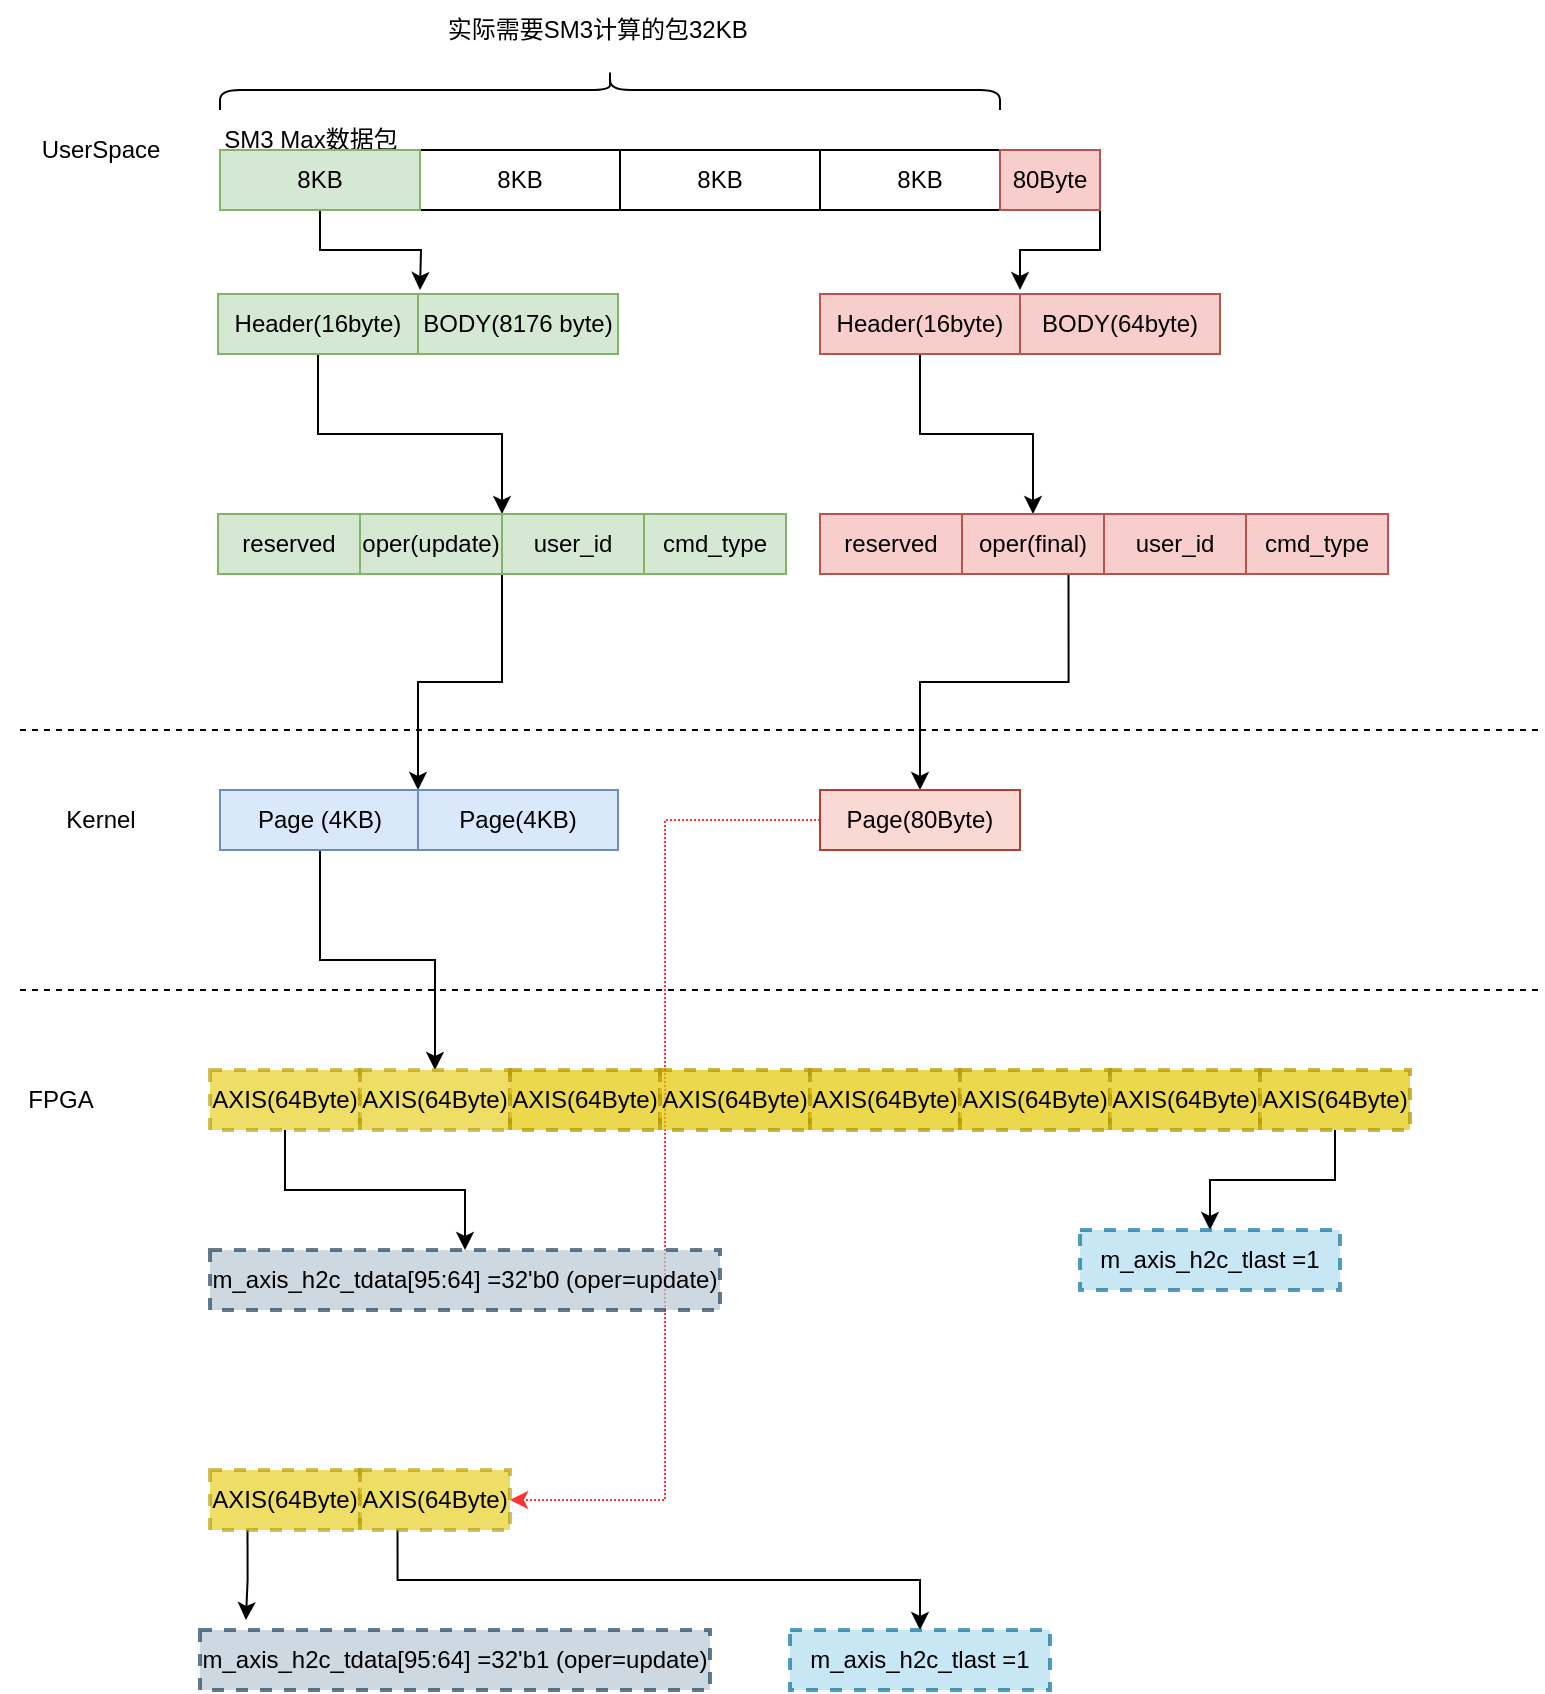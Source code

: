 <mxfile version="20.0.4" type="github">
  <diagram id="JDbjzZjRQLVRVQ9Avx7f" name="Page-1">
    <mxGraphModel dx="1422" dy="762" grid="1" gridSize="10" guides="1" tooltips="1" connect="1" arrows="1" fold="1" page="1" pageScale="1" pageWidth="827" pageHeight="1169" math="0" shadow="0">
      <root>
        <mxCell id="0" />
        <mxCell id="1" parent="0" />
        <mxCell id="zyb1vxMaMhKt3eVz_rQT-1" value="8KB" style="rounded=0;whiteSpace=wrap;html=1;fillColor=#d5e8d4;strokeColor=#82b366;" vertex="1" parent="1">
          <mxGeometry x="140" y="150" width="100" height="30" as="geometry" />
        </mxCell>
        <mxCell id="zyb1vxMaMhKt3eVz_rQT-2" value="8KB" style="rounded=0;whiteSpace=wrap;html=1;" vertex="1" parent="1">
          <mxGeometry x="240" y="150" width="100" height="30" as="geometry" />
        </mxCell>
        <mxCell id="zyb1vxMaMhKt3eVz_rQT-3" value="8KB" style="rounded=0;whiteSpace=wrap;html=1;" vertex="1" parent="1">
          <mxGeometry x="340" y="150" width="100" height="30" as="geometry" />
        </mxCell>
        <mxCell id="zyb1vxMaMhKt3eVz_rQT-31" value="" style="edgeStyle=orthogonalEdgeStyle;rounded=0;orthogonalLoop=1;jettySize=auto;html=1;" edge="1" parent="1" source="zyb1vxMaMhKt3eVz_rQT-4">
          <mxGeometry relative="1" as="geometry">
            <mxPoint x="540" y="220" as="targetPoint" />
            <Array as="points">
              <mxPoint x="580" y="165" />
              <mxPoint x="580" y="200" />
              <mxPoint x="540" y="200" />
            </Array>
          </mxGeometry>
        </mxCell>
        <mxCell id="zyb1vxMaMhKt3eVz_rQT-4" value="8KB" style="rounded=0;whiteSpace=wrap;html=1;" vertex="1" parent="1">
          <mxGeometry x="440" y="150" width="100" height="30" as="geometry" />
        </mxCell>
        <mxCell id="zyb1vxMaMhKt3eVz_rQT-5" value="" style="shape=curlyBracket;whiteSpace=wrap;html=1;rounded=1;rotation=90;" vertex="1" parent="1">
          <mxGeometry x="325" y="-75" width="20" height="390" as="geometry" />
        </mxCell>
        <mxCell id="zyb1vxMaMhKt3eVz_rQT-6" value="实际需要SM3计算的包32KB&amp;nbsp;" style="text;html=1;align=center;verticalAlign=middle;resizable=0;points=[];autosize=1;strokeColor=none;fillColor=none;" vertex="1" parent="1">
          <mxGeometry x="240" y="75" width="180" height="30" as="geometry" />
        </mxCell>
        <mxCell id="zyb1vxMaMhKt3eVz_rQT-8" value="SM3 Max数据包" style="text;html=1;align=center;verticalAlign=middle;resizable=0;points=[];autosize=1;strokeColor=none;fillColor=none;" vertex="1" parent="1">
          <mxGeometry x="130" y="130" width="110" height="30" as="geometry" />
        </mxCell>
        <mxCell id="zyb1vxMaMhKt3eVz_rQT-10" value="UserSpace" style="text;html=1;align=center;verticalAlign=middle;resizable=0;points=[];autosize=1;strokeColor=none;fillColor=none;" vertex="1" parent="1">
          <mxGeometry x="40" y="135" width="80" height="30" as="geometry" />
        </mxCell>
        <mxCell id="zyb1vxMaMhKt3eVz_rQT-11" value="" style="endArrow=none;dashed=1;html=1;rounded=0;" edge="1" parent="1">
          <mxGeometry width="50" height="50" relative="1" as="geometry">
            <mxPoint x="40" y="440" as="sourcePoint" />
            <mxPoint x="800" y="440" as="targetPoint" />
          </mxGeometry>
        </mxCell>
        <mxCell id="zyb1vxMaMhKt3eVz_rQT-16" style="edgeStyle=orthogonalEdgeStyle;rounded=0;orthogonalLoop=1;jettySize=auto;html=1;exitX=0.5;exitY=1;exitDx=0;exitDy=0;" edge="1" parent="1" source="zyb1vxMaMhKt3eVz_rQT-13">
          <mxGeometry relative="1" as="geometry">
            <mxPoint x="240" y="220" as="targetPoint" />
          </mxGeometry>
        </mxCell>
        <mxCell id="zyb1vxMaMhKt3eVz_rQT-13" value="8KB" style="rounded=0;whiteSpace=wrap;html=1;fillColor=#d5e8d4;strokeColor=#82b366;" vertex="1" parent="1">
          <mxGeometry x="140" y="150" width="100" height="30" as="geometry" />
        </mxCell>
        <mxCell id="zyb1vxMaMhKt3eVz_rQT-24" style="edgeStyle=orthogonalEdgeStyle;rounded=0;orthogonalLoop=1;jettySize=auto;html=1;exitX=0.5;exitY=1;exitDx=0;exitDy=0;entryX=1;entryY=0;entryDx=0;entryDy=0;" edge="1" parent="1" source="zyb1vxMaMhKt3eVz_rQT-14" target="zyb1vxMaMhKt3eVz_rQT-21">
          <mxGeometry relative="1" as="geometry" />
        </mxCell>
        <mxCell id="zyb1vxMaMhKt3eVz_rQT-14" value="Header(16byte)" style="rounded=0;whiteSpace=wrap;html=1;fillColor=#d5e8d4;strokeColor=#82b366;" vertex="1" parent="1">
          <mxGeometry x="139" y="222" width="100" height="30" as="geometry" />
        </mxCell>
        <mxCell id="zyb1vxMaMhKt3eVz_rQT-15" value="BODY(8176 byte)" style="rounded=0;whiteSpace=wrap;html=1;fillColor=#d5e8d4;strokeColor=#82b366;" vertex="1" parent="1">
          <mxGeometry x="239" y="222" width="100" height="30" as="geometry" />
        </mxCell>
        <mxCell id="zyb1vxMaMhKt3eVz_rQT-17" value="reserved" style="rounded=0;whiteSpace=wrap;html=1;fillColor=#d5e8d4;strokeColor=#82b366;" vertex="1" parent="1">
          <mxGeometry x="139" y="332" width="71" height="30" as="geometry" />
        </mxCell>
        <mxCell id="zyb1vxMaMhKt3eVz_rQT-21" value="oper(update)" style="rounded=0;whiteSpace=wrap;html=1;fillColor=#d5e8d4;strokeColor=#82b366;" vertex="1" parent="1">
          <mxGeometry x="210" y="332" width="71" height="30" as="geometry" />
        </mxCell>
        <mxCell id="zyb1vxMaMhKt3eVz_rQT-36" style="edgeStyle=orthogonalEdgeStyle;rounded=0;orthogonalLoop=1;jettySize=auto;html=1;exitX=0;exitY=1;exitDx=0;exitDy=0;entryX=0;entryY=0;entryDx=0;entryDy=0;" edge="1" parent="1" source="zyb1vxMaMhKt3eVz_rQT-22" target="zyb1vxMaMhKt3eVz_rQT-35">
          <mxGeometry relative="1" as="geometry" />
        </mxCell>
        <mxCell id="zyb1vxMaMhKt3eVz_rQT-22" value="user_id" style="rounded=0;whiteSpace=wrap;html=1;fillColor=#d5e8d4;strokeColor=#82b366;" vertex="1" parent="1">
          <mxGeometry x="281" y="332" width="71" height="30" as="geometry" />
        </mxCell>
        <mxCell id="zyb1vxMaMhKt3eVz_rQT-23" value="cmd_type" style="rounded=0;whiteSpace=wrap;html=1;fillColor=#d5e8d4;strokeColor=#82b366;" vertex="1" parent="1">
          <mxGeometry x="352" y="332" width="71" height="30" as="geometry" />
        </mxCell>
        <mxCell id="zyb1vxMaMhKt3eVz_rQT-32" value="" style="edgeStyle=orthogonalEdgeStyle;rounded=0;orthogonalLoop=1;jettySize=auto;html=1;" edge="1" parent="1" source="zyb1vxMaMhKt3eVz_rQT-25" target="zyb1vxMaMhKt3eVz_rQT-28">
          <mxGeometry relative="1" as="geometry" />
        </mxCell>
        <mxCell id="zyb1vxMaMhKt3eVz_rQT-25" value="Header(16byte)" style="rounded=0;whiteSpace=wrap;html=1;fillColor=#f8cecc;strokeColor=#b85450;" vertex="1" parent="1">
          <mxGeometry x="440" y="222" width="100" height="30" as="geometry" />
        </mxCell>
        <mxCell id="zyb1vxMaMhKt3eVz_rQT-26" value="BODY(64byte)" style="rounded=0;whiteSpace=wrap;html=1;fillColor=#f8cecc;strokeColor=#b85450;" vertex="1" parent="1">
          <mxGeometry x="540" y="222" width="100" height="30" as="geometry" />
        </mxCell>
        <mxCell id="zyb1vxMaMhKt3eVz_rQT-27" value="reserved" style="rounded=0;whiteSpace=wrap;html=1;fillColor=#f8cecc;strokeColor=#b85450;" vertex="1" parent="1">
          <mxGeometry x="440" y="332" width="71" height="30" as="geometry" />
        </mxCell>
        <mxCell id="zyb1vxMaMhKt3eVz_rQT-39" style="edgeStyle=orthogonalEdgeStyle;rounded=0;orthogonalLoop=1;jettySize=auto;html=1;exitX=0.75;exitY=1;exitDx=0;exitDy=0;entryX=0.5;entryY=0;entryDx=0;entryDy=0;" edge="1" parent="1" source="zyb1vxMaMhKt3eVz_rQT-28" target="zyb1vxMaMhKt3eVz_rQT-38">
          <mxGeometry relative="1" as="geometry" />
        </mxCell>
        <mxCell id="zyb1vxMaMhKt3eVz_rQT-28" value="oper(final)" style="rounded=0;whiteSpace=wrap;html=1;fillColor=#f8cecc;strokeColor=#b85450;" vertex="1" parent="1">
          <mxGeometry x="511" y="332" width="71" height="30" as="geometry" />
        </mxCell>
        <mxCell id="zyb1vxMaMhKt3eVz_rQT-29" value="user_id" style="rounded=0;whiteSpace=wrap;html=1;fillColor=#f8cecc;strokeColor=#b85450;" vertex="1" parent="1">
          <mxGeometry x="582" y="332" width="71" height="30" as="geometry" />
        </mxCell>
        <mxCell id="zyb1vxMaMhKt3eVz_rQT-30" value="cmd_type" style="rounded=0;whiteSpace=wrap;html=1;fillColor=#f8cecc;strokeColor=#b85450;" vertex="1" parent="1">
          <mxGeometry x="653" y="332" width="71" height="30" as="geometry" />
        </mxCell>
        <mxCell id="zyb1vxMaMhKt3eVz_rQT-33" value="Kernel" style="text;html=1;align=center;verticalAlign=middle;resizable=0;points=[];autosize=1;strokeColor=none;fillColor=none;" vertex="1" parent="1">
          <mxGeometry x="50" y="470" width="60" height="30" as="geometry" />
        </mxCell>
        <mxCell id="zyb1vxMaMhKt3eVz_rQT-61" value="" style="edgeStyle=orthogonalEdgeStyle;rounded=0;orthogonalLoop=1;jettySize=auto;html=1;" edge="1" parent="1" source="zyb1vxMaMhKt3eVz_rQT-34" target="zyb1vxMaMhKt3eVz_rQT-46">
          <mxGeometry relative="1" as="geometry" />
        </mxCell>
        <mxCell id="zyb1vxMaMhKt3eVz_rQT-34" value="Page (4KB)" style="rounded=0;whiteSpace=wrap;html=1;fillColor=#dae8fc;strokeColor=#6c8ebf;" vertex="1" parent="1">
          <mxGeometry x="140" y="470" width="100" height="30" as="geometry" />
        </mxCell>
        <mxCell id="zyb1vxMaMhKt3eVz_rQT-35" value="Page(4KB)" style="rounded=0;whiteSpace=wrap;html=1;fillColor=#dae8fc;strokeColor=#6c8ebf;" vertex="1" parent="1">
          <mxGeometry x="239" y="470" width="100" height="30" as="geometry" />
        </mxCell>
        <mxCell id="zyb1vxMaMhKt3eVz_rQT-37" value="80Byte" style="rounded=0;whiteSpace=wrap;html=1;fillColor=#f8cecc;strokeColor=#b85450;" vertex="1" parent="1">
          <mxGeometry x="530" y="150" width="50" height="30" as="geometry" />
        </mxCell>
        <mxCell id="zyb1vxMaMhKt3eVz_rQT-64" style="edgeStyle=orthogonalEdgeStyle;rounded=0;orthogonalLoop=1;jettySize=auto;html=1;entryX=1;entryY=0.5;entryDx=0;entryDy=0;dashed=1;dashPattern=1 1;strokeColor=#FF3333;" edge="1" parent="1" source="zyb1vxMaMhKt3eVz_rQT-38" target="zyb1vxMaMhKt3eVz_rQT-63">
          <mxGeometry relative="1" as="geometry" />
        </mxCell>
        <mxCell id="zyb1vxMaMhKt3eVz_rQT-38" value="Page(80Byte)" style="rounded=0;whiteSpace=wrap;html=1;fillColor=#fad9d5;strokeColor=#ae4132;" vertex="1" parent="1">
          <mxGeometry x="440" y="470" width="100" height="30" as="geometry" />
        </mxCell>
        <mxCell id="zyb1vxMaMhKt3eVz_rQT-40" value="" style="endArrow=none;dashed=1;html=1;rounded=0;" edge="1" parent="1">
          <mxGeometry width="50" height="50" relative="1" as="geometry">
            <mxPoint x="40" y="570" as="sourcePoint" />
            <mxPoint x="800" y="570" as="targetPoint" />
          </mxGeometry>
        </mxCell>
        <mxCell id="zyb1vxMaMhKt3eVz_rQT-41" value="FPGA" style="text;html=1;align=center;verticalAlign=middle;resizable=0;points=[];autosize=1;strokeColor=none;fillColor=none;" vertex="1" parent="1">
          <mxGeometry x="30" y="610" width="60" height="30" as="geometry" />
        </mxCell>
        <mxCell id="zyb1vxMaMhKt3eVz_rQT-60" value="" style="edgeStyle=orthogonalEdgeStyle;rounded=0;orthogonalLoop=1;jettySize=auto;html=1;" edge="1" parent="1" source="zyb1vxMaMhKt3eVz_rQT-42" target="zyb1vxMaMhKt3eVz_rQT-59">
          <mxGeometry relative="1" as="geometry" />
        </mxCell>
        <mxCell id="zyb1vxMaMhKt3eVz_rQT-42" value="AXIS(64Byte)" style="rounded=0;whiteSpace=wrap;html=1;fillColor=#e3c800;strokeColor=#B09500;fontColor=#000000;dashed=1;strokeWidth=2;opacity=60;" vertex="1" parent="1">
          <mxGeometry x="135" y="610" width="75" height="30" as="geometry" />
        </mxCell>
        <mxCell id="zyb1vxMaMhKt3eVz_rQT-46" value="AXIS(64Byte)" style="rounded=0;whiteSpace=wrap;html=1;fillColor=#e3c800;strokeColor=#B09500;fontColor=#000000;dashed=1;strokeWidth=2;opacity=60;" vertex="1" parent="1">
          <mxGeometry x="210" y="610" width="75" height="30" as="geometry" />
        </mxCell>
        <mxCell id="zyb1vxMaMhKt3eVz_rQT-47" value="AXIS(64Byte)" style="rounded=0;whiteSpace=wrap;html=1;fillColor=#e3c800;strokeColor=#B09500;fontColor=#000000;dashed=1;strokeWidth=2;opacity=70;" vertex="1" parent="1">
          <mxGeometry x="285" y="610" width="75" height="30" as="geometry" />
        </mxCell>
        <mxCell id="zyb1vxMaMhKt3eVz_rQT-48" value="AXIS(64Byte)" style="rounded=0;whiteSpace=wrap;html=1;fillColor=#e3c800;strokeColor=#B09500;fontColor=#000000;dashed=1;strokeWidth=2;opacity=70;" vertex="1" parent="1">
          <mxGeometry x="360" y="610" width="75" height="30" as="geometry" />
        </mxCell>
        <mxCell id="zyb1vxMaMhKt3eVz_rQT-53" value="AXIS(64Byte)" style="rounded=0;whiteSpace=wrap;html=1;fillColor=#e3c800;strokeColor=#B09500;fontColor=#000000;dashed=1;strokeWidth=2;opacity=70;" vertex="1" parent="1">
          <mxGeometry x="435" y="610" width="75" height="30" as="geometry" />
        </mxCell>
        <mxCell id="zyb1vxMaMhKt3eVz_rQT-54" value="AXIS(64Byte)" style="rounded=0;whiteSpace=wrap;html=1;fillColor=#e3c800;strokeColor=#B09500;fontColor=#000000;dashed=1;strokeWidth=2;opacity=70;" vertex="1" parent="1">
          <mxGeometry x="510" y="610" width="75" height="30" as="geometry" />
        </mxCell>
        <mxCell id="zyb1vxMaMhKt3eVz_rQT-55" value="AXIS(64Byte)" style="rounded=0;whiteSpace=wrap;html=1;fillColor=#e3c800;strokeColor=#B09500;fontColor=#000000;dashed=1;strokeWidth=2;opacity=70;" vertex="1" parent="1">
          <mxGeometry x="585" y="610" width="75" height="30" as="geometry" />
        </mxCell>
        <mxCell id="zyb1vxMaMhKt3eVz_rQT-58" value="" style="edgeStyle=orthogonalEdgeStyle;rounded=0;orthogonalLoop=1;jettySize=auto;html=1;" edge="1" parent="1" source="zyb1vxMaMhKt3eVz_rQT-56" target="zyb1vxMaMhKt3eVz_rQT-57">
          <mxGeometry relative="1" as="geometry" />
        </mxCell>
        <mxCell id="zyb1vxMaMhKt3eVz_rQT-56" value="AXIS(64Byte)" style="rounded=0;whiteSpace=wrap;html=1;fillColor=#e3c800;strokeColor=#B09500;fontColor=#000000;dashed=1;strokeWidth=2;opacity=70;" vertex="1" parent="1">
          <mxGeometry x="660" y="610" width="75" height="30" as="geometry" />
        </mxCell>
        <mxCell id="zyb1vxMaMhKt3eVz_rQT-57" value="m_axis_h2c_tlast =1" style="rounded=0;whiteSpace=wrap;html=1;dashed=1;strokeWidth=2;opacity=70;fillColor=#b1ddf0;strokeColor=#10739e;" vertex="1" parent="1">
          <mxGeometry x="570" y="690" width="130" height="30" as="geometry" />
        </mxCell>
        <mxCell id="zyb1vxMaMhKt3eVz_rQT-59" value="m_axis_h2c_tdata[95:64] =32&#39;b0 (oper=update)" style="rounded=0;whiteSpace=wrap;html=1;dashed=1;strokeWidth=2;opacity=70;fillColor=#bac8d3;strokeColor=#23445d;" vertex="1" parent="1">
          <mxGeometry x="135" y="700" width="255" height="30" as="geometry" />
        </mxCell>
        <mxCell id="zyb1vxMaMhKt3eVz_rQT-71" style="edgeStyle=orthogonalEdgeStyle;rounded=0;orthogonalLoop=1;jettySize=auto;html=1;exitX=0.25;exitY=1;exitDx=0;exitDy=0;entryX=0.09;entryY=-0.167;entryDx=0;entryDy=0;entryPerimeter=0;" edge="1" parent="1" source="zyb1vxMaMhKt3eVz_rQT-62" target="zyb1vxMaMhKt3eVz_rQT-65">
          <mxGeometry relative="1" as="geometry" />
        </mxCell>
        <mxCell id="zyb1vxMaMhKt3eVz_rQT-62" value="AXIS(64Byte)" style="rounded=0;whiteSpace=wrap;html=1;fillColor=#e3c800;strokeColor=#B09500;fontColor=#000000;dashed=1;strokeWidth=2;opacity=60;" vertex="1" parent="1">
          <mxGeometry x="135" y="810" width="75" height="30" as="geometry" />
        </mxCell>
        <mxCell id="zyb1vxMaMhKt3eVz_rQT-69" style="edgeStyle=orthogonalEdgeStyle;rounded=0;orthogonalLoop=1;jettySize=auto;html=1;exitX=0.25;exitY=1;exitDx=0;exitDy=0;" edge="1" parent="1" source="zyb1vxMaMhKt3eVz_rQT-63" target="zyb1vxMaMhKt3eVz_rQT-67">
          <mxGeometry relative="1" as="geometry" />
        </mxCell>
        <mxCell id="zyb1vxMaMhKt3eVz_rQT-63" value="AXIS(64Byte)" style="rounded=0;whiteSpace=wrap;html=1;fillColor=#e3c800;strokeColor=#B09500;fontColor=#000000;dashed=1;strokeWidth=2;opacity=60;" vertex="1" parent="1">
          <mxGeometry x="210" y="810" width="75" height="30" as="geometry" />
        </mxCell>
        <mxCell id="zyb1vxMaMhKt3eVz_rQT-65" value="m_axis_h2c_tdata[95:64] =32&#39;b1 (oper=update)" style="rounded=0;whiteSpace=wrap;html=1;dashed=1;strokeWidth=2;opacity=70;fillColor=#bac8d3;strokeColor=#23445d;" vertex="1" parent="1">
          <mxGeometry x="130" y="890" width="255" height="30" as="geometry" />
        </mxCell>
        <mxCell id="zyb1vxMaMhKt3eVz_rQT-67" value="m_axis_h2c_tlast =1" style="rounded=0;whiteSpace=wrap;html=1;dashed=1;strokeWidth=2;opacity=70;fillColor=#b1ddf0;strokeColor=#10739e;" vertex="1" parent="1">
          <mxGeometry x="425" y="890" width="130" height="30" as="geometry" />
        </mxCell>
      </root>
    </mxGraphModel>
  </diagram>
</mxfile>
